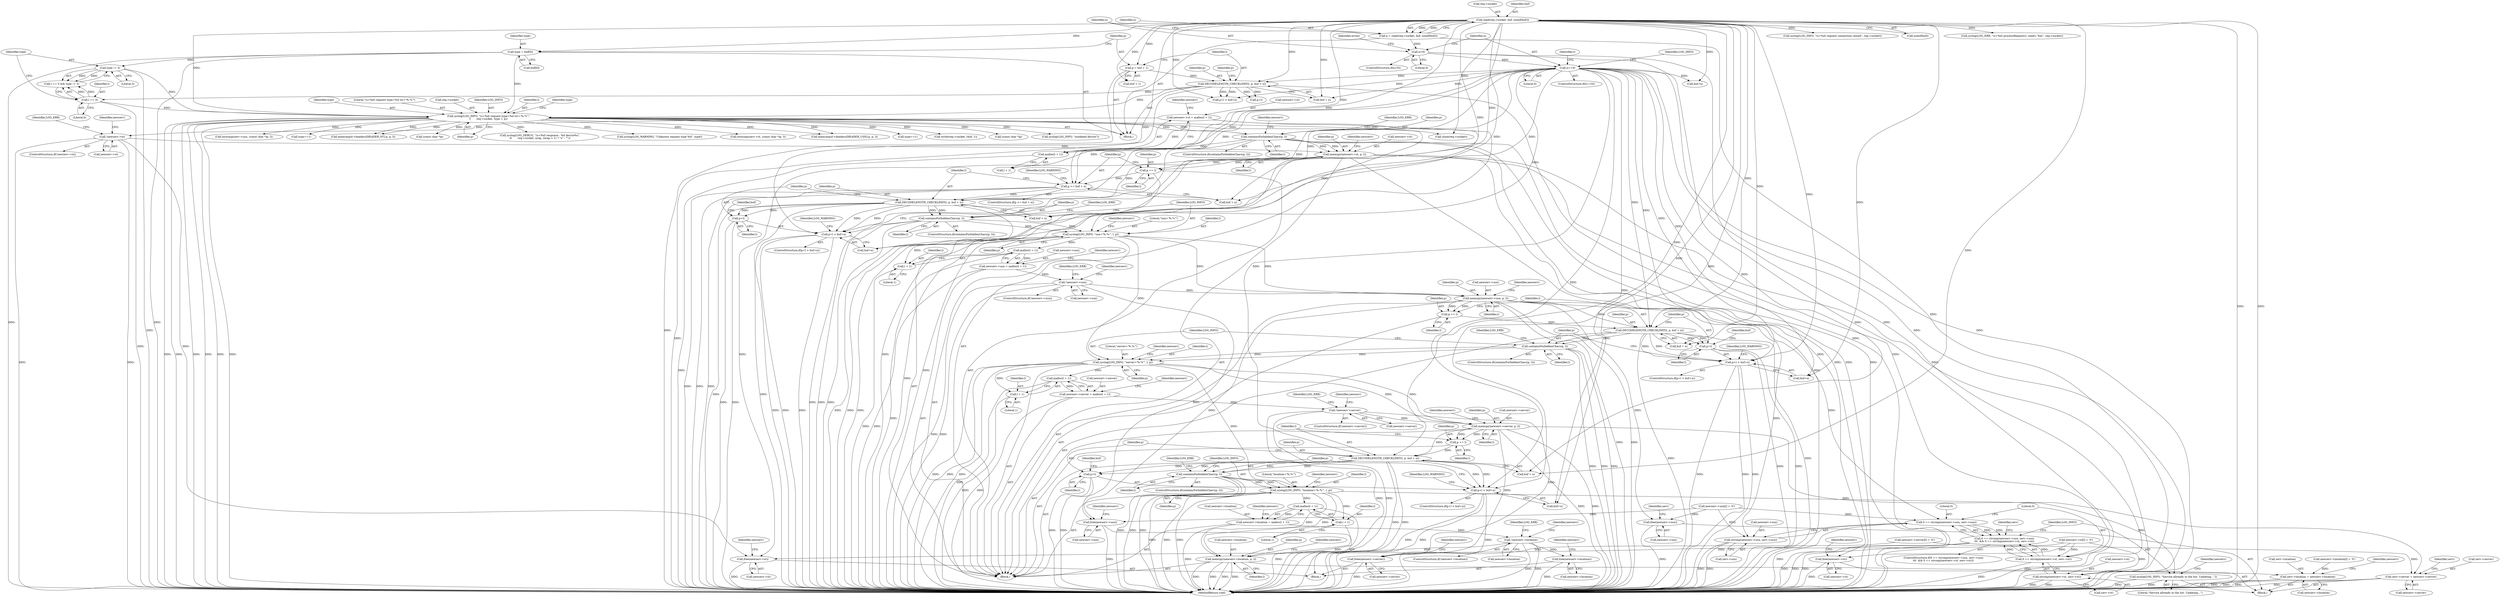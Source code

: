digraph "0_miniupnp_140ee8d2204b383279f854802b27bdb41c1d5d1a@API" {
"1000682" [label="(Call,memcpy(newserv->st, p, l))"];
"1000673" [label="(Call,!newserv->st)"];
"1000664" [label="(Call,newserv->st = malloc(l + 1))"];
"1000668" [label="(Call,malloc(l + 1))"];
"1000656" [label="(Call,containsForbiddenChars(p, l))"];
"1000236" [label="(Call,syslog(LOG_INFO, \"(s=%d) request type=%d str='%.*s'\",\n\t       req->socket, type, l, p))"];
"1000146" [label="(Call,read(req->socket, buf, sizeof(buf)))"];
"1000194" [label="(Call,type = buf[0])"];
"1000228" [label="(Call,type != 3)"];
"1000225" [label="(Call,l == 0)"];
"1000204" [label="(Call,DECODELENGTH_CHECKLIMIT(l, p, buf + n))"];
"1000199" [label="(Call,p = buf + 1)"];
"1000179" [label="(Call,n==0)"];
"1000154" [label="(Call,n<0)"];
"1000144" [label="(Call,n = read(req->socket, buf, sizeof(buf)))"];
"1000695" [label="(Call,p += l)"];
"1000699" [label="(Call,p >= buf + n)"];
"1000709" [label="(Call,DECODELENGTH_CHECKLIMIT(l, p, buf + n))"];
"1000716" [label="(Call,p+l > buf+n)"];
"1000717" [label="(Call,p+l)"];
"1000729" [label="(Call,containsForbiddenChars(p, l))"];
"1000737" [label="(Call,syslog(LOG_INFO, \"usn='%.*s'\", l, p))"];
"1000746" [label="(Call,malloc(l + 1))"];
"1000742" [label="(Call,newserv->usn = malloc(l + 1))"];
"1000751" [label="(Call,!newserv->usn)"];
"1000760" [label="(Call,memcpy(newserv->usn, p, l))"];
"1000773" [label="(Call,p += l)"];
"1000776" [label="(Call,DECODELENGTH_CHECKLIMIT(l, p, buf + n))"];
"1000783" [label="(Call,p+l > buf+n)"];
"1000784" [label="(Call,p+l)"];
"1000796" [label="(Call,containsForbiddenChars(p, l))"];
"1000804" [label="(Call,syslog(LOG_INFO, \"server='%.*s'\", l, p))"];
"1000813" [label="(Call,malloc(l + 1))"];
"1000809" [label="(Call,newserv->server = malloc(l + 1))"];
"1000818" [label="(Call,!newserv->server)"];
"1000827" [label="(Call,memcpy(newserv->server, p, l))"];
"1000840" [label="(Call,p += l)"];
"1000843" [label="(Call,DECODELENGTH_CHECKLIMIT(l, p, buf + n))"];
"1000850" [label="(Call,p+l > buf+n)"];
"1000851" [label="(Call,p+l)"];
"1000863" [label="(Call,containsForbiddenChars(p, l))"];
"1000871" [label="(Call,syslog(LOG_INFO, \"location='%.*s'\", l, p))"];
"1000880" [label="(Call,malloc(l + 1))"];
"1000876" [label="(Call,newserv->location = malloc(l + 1))"];
"1000885" [label="(Call,!newserv->location)"];
"1000894" [label="(Call,memcpy(newserv->location, p, l))"];
"1000969" [label="(Call,serv->location = newserv->location)"];
"1001035" [label="(Call,free(newserv->location))"];
"1000881" [label="(Call,l + 1)"];
"1000943" [label="(Call,syslog(LOG_INFO, \"Service allready in the list. Updating...\"))"];
"1000958" [label="(Call,serv->server = newserv->server)"];
"1001031" [label="(Call,free(newserv->server))"];
"1000814" [label="(Call,l + 1)"];
"1000924" [label="(Call,0 == strcmp(newserv->usn, serv->usn))"];
"1000923" [label="(Call,0 == strcmp(newserv->usn, serv->usn)\n\t\t\t  && 0 == strcmp(newserv->st, serv->st))"];
"1000926" [label="(Call,strcmp(newserv->usn, serv->usn))"];
"1000950" [label="(Call,free(newserv->usn))"];
"1001027" [label="(Call,free(newserv->usn))"];
"1000747" [label="(Call,l + 1)"];
"1000933" [label="(Call,0 == strcmp(newserv->st, serv->st))"];
"1000935" [label="(Call,strcmp(newserv->st, serv->st))"];
"1000946" [label="(Call,free(newserv->st))"];
"1001023" [label="(Call,free(newserv->st))"];
"1000786" [label="(Identifier,l)"];
"1000224" [label="(Call,l == 0 && type != 3)"];
"1000204" [label="(Call,DECODELENGTH_CHECKLIMIT(l, p, buf + n))"];
"1000227" [label="(Literal,0)"];
"1000748" [label="(Identifier,l)"];
"1000827" [label="(Call,memcpy(newserv->server, p, l))"];
"1000226" [label="(Identifier,l)"];
"1000872" [label="(Identifier,LOG_INFO)"];
"1000668" [label="(Call,malloc(l + 1))"];
"1000926" [label="(Call,strcmp(newserv->usn, serv->usn))"];
"1000744" [label="(Identifier,newserv)"];
"1000967" [label="(Identifier,serv)"];
"1000706" [label="(Identifier,LOG_WARNING)"];
"1000810" [label="(Call,newserv->server)"];
"1001031" [label="(Call,free(newserv->server))"];
"1000881" [label="(Call,l + 1)"];
"1000959" [label="(Call,serv->server)"];
"1000760" [label="(Call,memcpy(newserv->usn, p, l))"];
"1001027" [label="(Call,free(newserv->usn))"];
"1000806" [label="(Literal,\"server='%.*s'\")"];
"1000757" [label="(Identifier,LOG_ERR)"];
"1000731" [label="(Identifier,l)"];
"1000970" [label="(Call,serv->location)"];
"1000958" [label="(Call,serv->server = newserv->server)"];
"1000738" [label="(Identifier,LOG_INFO)"];
"1000956" [label="(Identifier,serv)"];
"1000804" [label="(Call,syslog(LOG_INFO, \"server='%.*s'\", l, p))"];
"1000841" [label="(Identifier,p)"];
"1000854" [label="(Call,buf+n)"];
"1000815" [label="(Identifier,l)"];
"1000183" [label="(Call,syslog(LOG_INFO, \"(s=%d) request connection closed\", req->socket))"];
"1000948" [label="(Identifier,newserv)"];
"1000510" [label="(Call,type==1)"];
"1001003" [label="(Call,write(req->socket, rbuf, 1))"];
"1000805" [label="(Identifier,LOG_INFO)"];
"1000739" [label="(Literal,\"usn='%.*s'\")"];
"1000201" [label="(Call,buf + 1)"];
"1000710" [label="(Identifier,l)"];
"1000875" [label="(Identifier,p)"];
"1000962" [label="(Call,newserv->server)"];
"1000213" [label="(Identifier,p)"];
"1000675" [label="(Identifier,newserv)"];
"1000782" [label="(ControlStructure,if(p+l > buf+n))"];
"1000927" [label="(Call,newserv->usn)"];
"1000747" [label="(Call,l + 1)"];
"1000849" [label="(ControlStructure,if(p+l > buf+n))"];
"1000519" [label="(Call,(const char *)p)"];
"1000873" [label="(Literal,\"location='%.*s'\")"];
"1000900" [label="(Call,newserv->location[l] = '\0')"];
"1000952" [label="(Identifier,newserv)"];
"1000180" [label="(Identifier,n)"];
"1000876" [label="(Call,newserv->location = malloc(l + 1))"];
"1000880" [label="(Call,malloc(l + 1))"];
"1000691" [label="(Identifier,newserv)"];
"1000225" [label="(Call,l == 0)"];
"1000824" [label="(Identifier,LOG_ERR)"];
"1000664" [label="(Call,newserv->st = malloc(l + 1))"];
"1000683" [label="(Call,newserv->st)"];
"1000836" [label="(Identifier,newserv)"];
"1000246" [label="(Identifier,type)"];
"1000179" [label="(Call,n==0)"];
"1000818" [label="(Call,!newserv->server)"];
"1000181" [label="(Literal,0)"];
"1000743" [label="(Call,newserv->usn)"];
"1000973" [label="(Call,newserv->location)"];
"1001029" [label="(Identifier,newserv)"];
"1000935" [label="(Call,strcmp(newserv->st, serv->st))"];
"1000199" [label="(Call,p = buf + 1)"];
"1001023" [label="(Call,free(newserv->st))"];
"1000751" [label="(Call,!newserv->usn)"];
"1000813" [label="(Call,malloc(l + 1))"];
"1000700" [label="(Identifier,p)"];
"1000819" [label="(Call,newserv->server)"];
"1000116" [label="(Block,)"];
"1000752" [label="(Call,newserv->usn)"];
"1000679" [label="(Identifier,LOG_ERR)"];
"1000734" [label="(Identifier,LOG_ERR)"];
"1000878" [label="(Identifier,newserv)"];
"1000194" [label="(Call,type = buf[0])"];
"1000969" [label="(Call,serv->location = newserv->location)"];
"1000669" [label="(Call,l + 1)"];
"1000950" [label="(Call,free(newserv->usn))"];
"1000740" [label="(Identifier,l)"];
"1000682" [label="(Call,memcpy(newserv->st, p, l))"];
"1000769" [label="(Identifier,newserv)"];
"1000265" [label="(Call,syslog(LOG_INFO, \"outdated device\"))"];
"1000784" [label="(Call,p+l)"];
"1000885" [label="(Call,!newserv->location)"];
"1000816" [label="(Literal,1)"];
"1000850" [label="(Call,p+l > buf+n)"];
"1000859" [label="(Identifier,LOG_WARNING)"];
"1000832" [label="(Identifier,l)"];
"1000788" [label="(Identifier,buf)"];
"1000811" [label="(Identifier,newserv)"];
"1000939" [label="(Call,serv->st)"];
"1000884" [label="(ControlStructure,if(!newserv->location))"];
"1000829" [label="(Identifier,newserv)"];
"1000212" [label="(Call,p+l)"];
"1000230" [label="(Literal,3)"];
"1000191" [label="(Identifier,t)"];
"1000699" [label="(Call,p >= buf + n)"];
"1000943" [label="(Call,syslog(LOG_INFO, \"Service allready in the list. Updating...\"))"];
"1000922" [label="(ControlStructure,if(0 == strcmp(newserv->usn, serv->usn)\n\t\t\t  && 0 == strcmp(newserv->st, serv->st)))"];
"1000899" [label="(Identifier,l)"];
"1000930" [label="(Call,serv->usn)"];
"1001055" [label="(MethodReturn,void)"];
"1000144" [label="(Call,n = read(req->socket, buf, sizeof(buf)))"];
"1000229" [label="(Identifier,type)"];
"1000715" [label="(ControlStructure,if(p+l > buf+n))"];
"1000792" [label="(Identifier,LOG_WARNING)"];
"1000672" [label="(ControlStructure,if(!newserv->st))"];
"1000764" [label="(Identifier,p)"];
"1000721" [label="(Identifier,buf)"];
"1000741" [label="(Identifier,p)"];
"1000831" [label="(Identifier,p)"];
"1000242" [label="(Identifier,type)"];
"1000774" [label="(Identifier,p)"];
"1000843" [label="(Call,DECODELENGTH_CHECKLIMIT(l, p, buf + n))"];
"1000742" [label="(Call,newserv->usn = malloc(l + 1))"];
"1000886" [label="(Call,newserv->location)"];
"1001033" [label="(Identifier,newserv)"];
"1000228" [label="(Call,type != 3)"];
"1000846" [label="(Call,buf + n)"];
"1000530" [label="(Call,strncmp(serv->usn, (const char *)p, l))"];
"1000153" [label="(ControlStructure,if(n<0))"];
"1000883" [label="(Literal,1)"];
"1000656" [label="(Call,containsForbiddenChars(p, l))"];
"1000946" [label="(Call,free(newserv->st))"];
"1000154" [label="(Call,n<0)"];
"1000945" [label="(Literal,\"Service allready in the list. Updating...\")"];
"1001036" [label="(Call,newserv->location)"];
"1001037" [label="(Identifier,newserv)"];
"1000977" [label="(Identifier,newserv)"];
"1000779" [label="(Call,buf + n)"];
"1000865" [label="(Identifier,l)"];
"1000655" [label="(ControlStructure,if(containsForbiddenChars(p, l)))"];
"1000151" [label="(Call,sizeof(buf))"];
"1000903" [label="(Identifier,newserv)"];
"1000737" [label="(Call,syslog(LOG_INFO, \"usn='%.*s'\", l, p))"];
"1000761" [label="(Call,newserv->usn)"];
"1000161" [label="(Identifier,errno)"];
"1000718" [label="(Identifier,p)"];
"1000951" [label="(Call,newserv->usn)"];
"1000795" [label="(ControlStructure,if(containsForbiddenChars(p, l)))"];
"1000709" [label="(Call,DECODELENGTH_CHECKLIMIT(l, p, buf + n))"];
"1000864" [label="(Identifier,p)"];
"1000719" [label="(Identifier,l)"];
"1000777" [label="(Identifier,l)"];
"1000891" [label="(Identifier,LOG_ERR)"];
"1000200" [label="(Identifier,p)"];
"1000184" [label="(Identifier,LOG_INFO)"];
"1000750" [label="(ControlStructure,if(!newserv->usn))"];
"1000309" [label="(Call,type==1)"];
"1000887" [label="(Identifier,newserv)"];
"1000195" [label="(Identifier,type)"];
"1000877" [label="(Call,newserv->location)"];
"1000934" [label="(Literal,0)"];
"1000711" [label="(Identifier,p)"];
"1000314" [label="(Call,memcmp(d->headers[HEADER_NT].p, p, l))"];
"1000155" [label="(Identifier,n)"];
"1000730" [label="(Identifier,p)"];
"1000728" [label="(ControlStructure,if(containsForbiddenChars(p, l)))"];
"1000809" [label="(Call,newserv->server = malloc(l + 1))"];
"1000942" [label="(Block,)"];
"1000534" [label="(Call,(const char *)p)"];
"1000695" [label="(Call,p += l)"];
"1000746" [label="(Call,malloc(l + 1))"];
"1000796" [label="(Call,containsForbiddenChars(p, l))"];
"1000765" [label="(Identifier,l)"];
"1000211" [label="(Call,p+l > buf+n)"];
"1000882" [label="(Identifier,l)"];
"1000814" [label="(Call,l + 1)"];
"1000844" [label="(Identifier,l)"];
"1000773" [label="(Call,p += l)"];
"1000687" [label="(Identifier,l)"];
"1000666" [label="(Identifier,newserv)"];
"1000244" [label="(Identifier,p)"];
"1000783" [label="(Call,p+l > buf+n)"];
"1000895" [label="(Call,newserv->location)"];
"1000762" [label="(Identifier,newserv)"];
"1000658" [label="(Identifier,l)"];
"1000936" [label="(Call,newserv->st)"];
"1000808" [label="(Identifier,p)"];
"1000146" [label="(Call,read(req->socket, buf, sizeof(buf)))"];
"1000817" [label="(ControlStructure,if(!newserv->server))"];
"1000196" [label="(Call,buf[0])"];
"1001024" [label="(Call,newserv->st)"];
"1000238" [label="(Literal,\"(s=%d) request type=%d str='%.*s'\")"];
"1000661" [label="(Identifier,LOG_ERR)"];
"1000665" [label="(Call,newserv->st)"];
"1000853" [label="(Identifier,l)"];
"1000725" [label="(Identifier,LOG_WARNING)"];
"1001022" [label="(Block,)"];
"1000833" [label="(Call,newserv->server[l] = '\0')"];
"1000147" [label="(Call,req->socket)"];
"1000842" [label="(Identifier,l)"];
"1000874" [label="(Identifier,l)"];
"1000684" [label="(Identifier,newserv)"];
"1000798" [label="(Identifier,l)"];
"1000896" [label="(Identifier,newserv)"];
"1000207" [label="(Call,buf + n)"];
"1000766" [label="(Call,newserv->usn[l] = '\0')"];
"1000603" [label="(Call,syslog(LOG_DEBUG, \"(s=%d) response : %d device%s\",\n\t\t       req->socket, nrep, (nrep > 1) ? \"s\" : \"\"))"];
"1000753" [label="(Identifier,newserv)"];
"1000992" [label="(Call,syslog(LOG_WARNING, \"Unknown request type %d\", type))"];
"1001044" [label="(Call,close(req->socket))"];
"1000239" [label="(Call,req->socket)"];
"1000156" [label="(Literal,0)"];
"1000696" [label="(Identifier,p)"];
"1000801" [label="(Identifier,LOG_ERR)"];
"1000923" [label="(Call,0 == strcmp(newserv->usn, serv->usn)\n\t\t\t  && 0 == strcmp(newserv->st, serv->st))"];
"1000150" [label="(Identifier,buf)"];
"1000863" [label="(Call,containsForbiddenChars(p, l))"];
"1000925" [label="(Literal,0)"];
"1000924" [label="(Call,0 == strcmp(newserv->usn, serv->usn))"];
"1000840" [label="(Call,p += l)"];
"1000807" [label="(Identifier,l)"];
"1000247" [label="(Block,)"];
"1000712" [label="(Call,buf + n)"];
"1000785" [label="(Identifier,p)"];
"1000851" [label="(Call,p+l)"];
"1000862" [label="(ControlStructure,if(containsForbiddenChars(p, l)))"];
"1001028" [label="(Call,newserv->usn)"];
"1000686" [label="(Identifier,p)"];
"1000776" [label="(Call,DECODELENGTH_CHECKLIMIT(l, p, buf + n))"];
"1000933" [label="(Call,0 == strcmp(newserv->st, serv->st))"];
"1000852" [label="(Identifier,p)"];
"1000145" [label="(Identifier,n)"];
"1000171" [label="(Call,syslog(LOG_ERR, \"(s=%d) processRequest(): read(): %m\", req->socket))"];
"1000871" [label="(Call,syslog(LOG_INFO, \"location='%.*s'\", l, p))"];
"1000868" [label="(Identifier,LOG_ERR)"];
"1001040" [label="(Identifier,newserv)"];
"1000178" [label="(ControlStructure,if(n==0))"];
"1000205" [label="(Identifier,l)"];
"1000944" [label="(Identifier,LOG_INFO)"];
"1000236" [label="(Call,syslog(LOG_INFO, \"(s=%d) request type=%d str='%.*s'\",\n\t       req->socket, type, l, p))"];
"1000947" [label="(Call,newserv->st)"];
"1000674" [label="(Call,newserv->st)"];
"1000515" [label="(Call,strncmp(serv->st, (const char *)p, l))"];
"1000845" [label="(Identifier,p)"];
"1000775" [label="(Identifier,l)"];
"1000787" [label="(Call,buf+n)"];
"1000716" [label="(Call,p+l > buf+n)"];
"1000717" [label="(Call,p+l)"];
"1000749" [label="(Literal,1)"];
"1000898" [label="(Identifier,p)"];
"1000855" [label="(Identifier,buf)"];
"1000215" [label="(Call,buf+n)"];
"1000237" [label="(Identifier,LOG_INFO)"];
"1000206" [label="(Identifier,p)"];
"1000331" [label="(Call,memcmp(d->headers[HEADER_USN].p, p, l))"];
"1000915" [label="(Identifier,serv)"];
"1000698" [label="(ControlStructure,if(p >= buf + n))"];
"1000894" [label="(Call,memcpy(newserv->location, p, l))"];
"1000243" [label="(Identifier,l)"];
"1000820" [label="(Identifier,newserv)"];
"1000701" [label="(Call,buf + n)"];
"1000720" [label="(Call,buf+n)"];
"1000828" [label="(Call,newserv->server)"];
"1000673" [label="(Call,!newserv->st)"];
"1000688" [label="(Call,newserv->st[l] = '\0')"];
"1001035" [label="(Call,free(newserv->location))"];
"1001032" [label="(Call,newserv->server)"];
"1000697" [label="(Identifier,l)"];
"1000657" [label="(Identifier,p)"];
"1000778" [label="(Identifier,p)"];
"1000797" [label="(Identifier,p)"];
"1000729" [label="(Call,containsForbiddenChars(p, l))"];
"1000682" -> "1000247"  [label="AST: "];
"1000682" -> "1000687"  [label="CFG: "];
"1000683" -> "1000682"  [label="AST: "];
"1000686" -> "1000682"  [label="AST: "];
"1000687" -> "1000682"  [label="AST: "];
"1000691" -> "1000682"  [label="CFG: "];
"1000682" -> "1001055"  [label="DDG: "];
"1000682" -> "1001055"  [label="DDG: "];
"1000673" -> "1000682"  [label="DDG: "];
"1000656" -> "1000682"  [label="DDG: "];
"1000656" -> "1000682"  [label="DDG: "];
"1000682" -> "1000695"  [label="DDG: "];
"1000682" -> "1000695"  [label="DDG: "];
"1000682" -> "1000709"  [label="DDG: "];
"1000682" -> "1000933"  [label="DDG: "];
"1000682" -> "1000935"  [label="DDG: "];
"1000682" -> "1000946"  [label="DDG: "];
"1000682" -> "1001023"  [label="DDG: "];
"1000673" -> "1000672"  [label="AST: "];
"1000673" -> "1000674"  [label="CFG: "];
"1000674" -> "1000673"  [label="AST: "];
"1000679" -> "1000673"  [label="CFG: "];
"1000684" -> "1000673"  [label="CFG: "];
"1000673" -> "1001055"  [label="DDG: "];
"1000673" -> "1001055"  [label="DDG: "];
"1000664" -> "1000673"  [label="DDG: "];
"1000673" -> "1001023"  [label="DDG: "];
"1000664" -> "1000247"  [label="AST: "];
"1000664" -> "1000668"  [label="CFG: "];
"1000665" -> "1000664"  [label="AST: "];
"1000668" -> "1000664"  [label="AST: "];
"1000675" -> "1000664"  [label="CFG: "];
"1000664" -> "1001055"  [label="DDG: "];
"1000668" -> "1000664"  [label="DDG: "];
"1000668" -> "1000669"  [label="CFG: "];
"1000669" -> "1000668"  [label="AST: "];
"1000668" -> "1001055"  [label="DDG: "];
"1000656" -> "1000668"  [label="DDG: "];
"1000656" -> "1000655"  [label="AST: "];
"1000656" -> "1000658"  [label="CFG: "];
"1000657" -> "1000656"  [label="AST: "];
"1000658" -> "1000656"  [label="AST: "];
"1000661" -> "1000656"  [label="CFG: "];
"1000666" -> "1000656"  [label="CFG: "];
"1000656" -> "1001055"  [label="DDG: "];
"1000656" -> "1001055"  [label="DDG: "];
"1000656" -> "1001055"  [label="DDG: "];
"1000236" -> "1000656"  [label="DDG: "];
"1000236" -> "1000656"  [label="DDG: "];
"1000656" -> "1000669"  [label="DDG: "];
"1000236" -> "1000116"  [label="AST: "];
"1000236" -> "1000244"  [label="CFG: "];
"1000237" -> "1000236"  [label="AST: "];
"1000238" -> "1000236"  [label="AST: "];
"1000239" -> "1000236"  [label="AST: "];
"1000242" -> "1000236"  [label="AST: "];
"1000243" -> "1000236"  [label="AST: "];
"1000244" -> "1000236"  [label="AST: "];
"1000246" -> "1000236"  [label="CFG: "];
"1000236" -> "1001055"  [label="DDG: "];
"1000236" -> "1001055"  [label="DDG: "];
"1000236" -> "1001055"  [label="DDG: "];
"1000236" -> "1001055"  [label="DDG: "];
"1000236" -> "1001055"  [label="DDG: "];
"1000236" -> "1001055"  [label="DDG: "];
"1000146" -> "1000236"  [label="DDG: "];
"1000194" -> "1000236"  [label="DDG: "];
"1000228" -> "1000236"  [label="DDG: "];
"1000225" -> "1000236"  [label="DDG: "];
"1000204" -> "1000236"  [label="DDG: "];
"1000236" -> "1000265"  [label="DDG: "];
"1000236" -> "1000309"  [label="DDG: "];
"1000236" -> "1000314"  [label="DDG: "];
"1000236" -> "1000314"  [label="DDG: "];
"1000236" -> "1000331"  [label="DDG: "];
"1000236" -> "1000331"  [label="DDG: "];
"1000236" -> "1000510"  [label="DDG: "];
"1000236" -> "1000519"  [label="DDG: "];
"1000236" -> "1000515"  [label="DDG: "];
"1000236" -> "1000534"  [label="DDG: "];
"1000236" -> "1000530"  [label="DDG: "];
"1000236" -> "1000603"  [label="DDG: "];
"1000236" -> "1000737"  [label="DDG: "];
"1000236" -> "1000992"  [label="DDG: "];
"1000236" -> "1001003"  [label="DDG: "];
"1000236" -> "1001044"  [label="DDG: "];
"1000146" -> "1000144"  [label="AST: "];
"1000146" -> "1000151"  [label="CFG: "];
"1000147" -> "1000146"  [label="AST: "];
"1000150" -> "1000146"  [label="AST: "];
"1000151" -> "1000146"  [label="AST: "];
"1000144" -> "1000146"  [label="CFG: "];
"1000146" -> "1001055"  [label="DDG: "];
"1000146" -> "1001055"  [label="DDG: "];
"1000146" -> "1000144"  [label="DDG: "];
"1000146" -> "1000144"  [label="DDG: "];
"1000146" -> "1000171"  [label="DDG: "];
"1000146" -> "1000183"  [label="DDG: "];
"1000146" -> "1000194"  [label="DDG: "];
"1000146" -> "1000199"  [label="DDG: "];
"1000146" -> "1000201"  [label="DDG: "];
"1000146" -> "1000204"  [label="DDG: "];
"1000146" -> "1000207"  [label="DDG: "];
"1000146" -> "1000211"  [label="DDG: "];
"1000146" -> "1000215"  [label="DDG: "];
"1000146" -> "1000699"  [label="DDG: "];
"1000146" -> "1000701"  [label="DDG: "];
"1000146" -> "1000709"  [label="DDG: "];
"1000146" -> "1000712"  [label="DDG: "];
"1000146" -> "1000716"  [label="DDG: "];
"1000146" -> "1000720"  [label="DDG: "];
"1000146" -> "1000776"  [label="DDG: "];
"1000146" -> "1000779"  [label="DDG: "];
"1000146" -> "1000783"  [label="DDG: "];
"1000146" -> "1000787"  [label="DDG: "];
"1000146" -> "1000843"  [label="DDG: "];
"1000146" -> "1000846"  [label="DDG: "];
"1000146" -> "1000850"  [label="DDG: "];
"1000146" -> "1000854"  [label="DDG: "];
"1000146" -> "1001044"  [label="DDG: "];
"1000194" -> "1000116"  [label="AST: "];
"1000194" -> "1000196"  [label="CFG: "];
"1000195" -> "1000194"  [label="AST: "];
"1000196" -> "1000194"  [label="AST: "];
"1000200" -> "1000194"  [label="CFG: "];
"1000194" -> "1001055"  [label="DDG: "];
"1000194" -> "1001055"  [label="DDG: "];
"1000194" -> "1000228"  [label="DDG: "];
"1000228" -> "1000224"  [label="AST: "];
"1000228" -> "1000230"  [label="CFG: "];
"1000229" -> "1000228"  [label="AST: "];
"1000230" -> "1000228"  [label="AST: "];
"1000224" -> "1000228"  [label="CFG: "];
"1000228" -> "1001055"  [label="DDG: "];
"1000228" -> "1000224"  [label="DDG: "];
"1000228" -> "1000224"  [label="DDG: "];
"1000225" -> "1000224"  [label="AST: "];
"1000225" -> "1000227"  [label="CFG: "];
"1000226" -> "1000225"  [label="AST: "];
"1000227" -> "1000225"  [label="AST: "];
"1000229" -> "1000225"  [label="CFG: "];
"1000224" -> "1000225"  [label="CFG: "];
"1000225" -> "1001055"  [label="DDG: "];
"1000225" -> "1000224"  [label="DDG: "];
"1000225" -> "1000224"  [label="DDG: "];
"1000204" -> "1000225"  [label="DDG: "];
"1000204" -> "1000116"  [label="AST: "];
"1000204" -> "1000207"  [label="CFG: "];
"1000205" -> "1000204"  [label="AST: "];
"1000206" -> "1000204"  [label="AST: "];
"1000207" -> "1000204"  [label="AST: "];
"1000213" -> "1000204"  [label="CFG: "];
"1000204" -> "1001055"  [label="DDG: "];
"1000204" -> "1001055"  [label="DDG: "];
"1000199" -> "1000204"  [label="DDG: "];
"1000179" -> "1000204"  [label="DDG: "];
"1000204" -> "1000211"  [label="DDG: "];
"1000204" -> "1000211"  [label="DDG: "];
"1000204" -> "1000212"  [label="DDG: "];
"1000204" -> "1000212"  [label="DDG: "];
"1000199" -> "1000116"  [label="AST: "];
"1000199" -> "1000201"  [label="CFG: "];
"1000200" -> "1000199"  [label="AST: "];
"1000201" -> "1000199"  [label="AST: "];
"1000205" -> "1000199"  [label="CFG: "];
"1000199" -> "1001055"  [label="DDG: "];
"1000179" -> "1000178"  [label="AST: "];
"1000179" -> "1000181"  [label="CFG: "];
"1000180" -> "1000179"  [label="AST: "];
"1000181" -> "1000179"  [label="AST: "];
"1000184" -> "1000179"  [label="CFG: "];
"1000191" -> "1000179"  [label="CFG: "];
"1000179" -> "1001055"  [label="DDG: "];
"1000179" -> "1001055"  [label="DDG: "];
"1000154" -> "1000179"  [label="DDG: "];
"1000179" -> "1000207"  [label="DDG: "];
"1000179" -> "1000211"  [label="DDG: "];
"1000179" -> "1000215"  [label="DDG: "];
"1000179" -> "1000699"  [label="DDG: "];
"1000179" -> "1000701"  [label="DDG: "];
"1000179" -> "1000709"  [label="DDG: "];
"1000179" -> "1000712"  [label="DDG: "];
"1000179" -> "1000716"  [label="DDG: "];
"1000179" -> "1000720"  [label="DDG: "];
"1000179" -> "1000776"  [label="DDG: "];
"1000179" -> "1000779"  [label="DDG: "];
"1000179" -> "1000783"  [label="DDG: "];
"1000179" -> "1000787"  [label="DDG: "];
"1000179" -> "1000843"  [label="DDG: "];
"1000179" -> "1000846"  [label="DDG: "];
"1000179" -> "1000850"  [label="DDG: "];
"1000179" -> "1000854"  [label="DDG: "];
"1000154" -> "1000153"  [label="AST: "];
"1000154" -> "1000156"  [label="CFG: "];
"1000155" -> "1000154"  [label="AST: "];
"1000156" -> "1000154"  [label="AST: "];
"1000161" -> "1000154"  [label="CFG: "];
"1000180" -> "1000154"  [label="CFG: "];
"1000154" -> "1001055"  [label="DDG: "];
"1000154" -> "1001055"  [label="DDG: "];
"1000144" -> "1000154"  [label="DDG: "];
"1000144" -> "1000116"  [label="AST: "];
"1000145" -> "1000144"  [label="AST: "];
"1000155" -> "1000144"  [label="CFG: "];
"1000144" -> "1001055"  [label="DDG: "];
"1000695" -> "1000247"  [label="AST: "];
"1000695" -> "1000697"  [label="CFG: "];
"1000696" -> "1000695"  [label="AST: "];
"1000697" -> "1000695"  [label="AST: "];
"1000700" -> "1000695"  [label="CFG: "];
"1000695" -> "1001055"  [label="DDG: "];
"1000695" -> "1000699"  [label="DDG: "];
"1000699" -> "1000698"  [label="AST: "];
"1000699" -> "1000701"  [label="CFG: "];
"1000700" -> "1000699"  [label="AST: "];
"1000701" -> "1000699"  [label="AST: "];
"1000706" -> "1000699"  [label="CFG: "];
"1000710" -> "1000699"  [label="CFG: "];
"1000699" -> "1001055"  [label="DDG: "];
"1000699" -> "1001055"  [label="DDG: "];
"1000699" -> "1001055"  [label="DDG: "];
"1000699" -> "1000709"  [label="DDG: "];
"1000709" -> "1000247"  [label="AST: "];
"1000709" -> "1000712"  [label="CFG: "];
"1000710" -> "1000709"  [label="AST: "];
"1000711" -> "1000709"  [label="AST: "];
"1000712" -> "1000709"  [label="AST: "];
"1000718" -> "1000709"  [label="CFG: "];
"1000709" -> "1001055"  [label="DDG: "];
"1000709" -> "1001055"  [label="DDG: "];
"1000709" -> "1000716"  [label="DDG: "];
"1000709" -> "1000716"  [label="DDG: "];
"1000709" -> "1000717"  [label="DDG: "];
"1000709" -> "1000717"  [label="DDG: "];
"1000709" -> "1000729"  [label="DDG: "];
"1000709" -> "1000729"  [label="DDG: "];
"1000716" -> "1000715"  [label="AST: "];
"1000716" -> "1000720"  [label="CFG: "];
"1000717" -> "1000716"  [label="AST: "];
"1000720" -> "1000716"  [label="AST: "];
"1000725" -> "1000716"  [label="CFG: "];
"1000730" -> "1000716"  [label="CFG: "];
"1000716" -> "1001055"  [label="DDG: "];
"1000716" -> "1001055"  [label="DDG: "];
"1000716" -> "1001055"  [label="DDG: "];
"1000717" -> "1000719"  [label="CFG: "];
"1000718" -> "1000717"  [label="AST: "];
"1000719" -> "1000717"  [label="AST: "];
"1000721" -> "1000717"  [label="CFG: "];
"1000717" -> "1001055"  [label="DDG: "];
"1000717" -> "1001055"  [label="DDG: "];
"1000729" -> "1000728"  [label="AST: "];
"1000729" -> "1000731"  [label="CFG: "];
"1000730" -> "1000729"  [label="AST: "];
"1000731" -> "1000729"  [label="AST: "];
"1000734" -> "1000729"  [label="CFG: "];
"1000738" -> "1000729"  [label="CFG: "];
"1000729" -> "1001055"  [label="DDG: "];
"1000729" -> "1001055"  [label="DDG: "];
"1000729" -> "1001055"  [label="DDG: "];
"1000729" -> "1000737"  [label="DDG: "];
"1000729" -> "1000737"  [label="DDG: "];
"1000737" -> "1000247"  [label="AST: "];
"1000737" -> "1000741"  [label="CFG: "];
"1000738" -> "1000737"  [label="AST: "];
"1000739" -> "1000737"  [label="AST: "];
"1000740" -> "1000737"  [label="AST: "];
"1000741" -> "1000737"  [label="AST: "];
"1000744" -> "1000737"  [label="CFG: "];
"1000737" -> "1001055"  [label="DDG: "];
"1000737" -> "1001055"  [label="DDG: "];
"1000737" -> "1001055"  [label="DDG: "];
"1000737" -> "1000746"  [label="DDG: "];
"1000737" -> "1000747"  [label="DDG: "];
"1000737" -> "1000760"  [label="DDG: "];
"1000737" -> "1000760"  [label="DDG: "];
"1000737" -> "1000804"  [label="DDG: "];
"1000746" -> "1000742"  [label="AST: "];
"1000746" -> "1000747"  [label="CFG: "];
"1000747" -> "1000746"  [label="AST: "];
"1000742" -> "1000746"  [label="CFG: "];
"1000746" -> "1001055"  [label="DDG: "];
"1000746" -> "1000742"  [label="DDG: "];
"1000742" -> "1000247"  [label="AST: "];
"1000743" -> "1000742"  [label="AST: "];
"1000753" -> "1000742"  [label="CFG: "];
"1000742" -> "1001055"  [label="DDG: "];
"1000742" -> "1000751"  [label="DDG: "];
"1000751" -> "1000750"  [label="AST: "];
"1000751" -> "1000752"  [label="CFG: "];
"1000752" -> "1000751"  [label="AST: "];
"1000757" -> "1000751"  [label="CFG: "];
"1000762" -> "1000751"  [label="CFG: "];
"1000751" -> "1001055"  [label="DDG: "];
"1000751" -> "1001055"  [label="DDG: "];
"1000751" -> "1000760"  [label="DDG: "];
"1000751" -> "1001027"  [label="DDG: "];
"1000760" -> "1000247"  [label="AST: "];
"1000760" -> "1000765"  [label="CFG: "];
"1000761" -> "1000760"  [label="AST: "];
"1000764" -> "1000760"  [label="AST: "];
"1000765" -> "1000760"  [label="AST: "];
"1000769" -> "1000760"  [label="CFG: "];
"1000760" -> "1001055"  [label="DDG: "];
"1000760" -> "1001055"  [label="DDG: "];
"1000760" -> "1000773"  [label="DDG: "];
"1000760" -> "1000773"  [label="DDG: "];
"1000760" -> "1000776"  [label="DDG: "];
"1000760" -> "1000924"  [label="DDG: "];
"1000760" -> "1000926"  [label="DDG: "];
"1000760" -> "1000950"  [label="DDG: "];
"1000760" -> "1001027"  [label="DDG: "];
"1000773" -> "1000247"  [label="AST: "];
"1000773" -> "1000775"  [label="CFG: "];
"1000774" -> "1000773"  [label="AST: "];
"1000775" -> "1000773"  [label="AST: "];
"1000777" -> "1000773"  [label="CFG: "];
"1000773" -> "1000776"  [label="DDG: "];
"1000776" -> "1000247"  [label="AST: "];
"1000776" -> "1000779"  [label="CFG: "];
"1000777" -> "1000776"  [label="AST: "];
"1000778" -> "1000776"  [label="AST: "];
"1000779" -> "1000776"  [label="AST: "];
"1000785" -> "1000776"  [label="CFG: "];
"1000776" -> "1001055"  [label="DDG: "];
"1000776" -> "1001055"  [label="DDG: "];
"1000776" -> "1000783"  [label="DDG: "];
"1000776" -> "1000783"  [label="DDG: "];
"1000776" -> "1000784"  [label="DDG: "];
"1000776" -> "1000784"  [label="DDG: "];
"1000776" -> "1000796"  [label="DDG: "];
"1000776" -> "1000796"  [label="DDG: "];
"1000783" -> "1000782"  [label="AST: "];
"1000783" -> "1000787"  [label="CFG: "];
"1000784" -> "1000783"  [label="AST: "];
"1000787" -> "1000783"  [label="AST: "];
"1000792" -> "1000783"  [label="CFG: "];
"1000797" -> "1000783"  [label="CFG: "];
"1000783" -> "1001055"  [label="DDG: "];
"1000783" -> "1001055"  [label="DDG: "];
"1000783" -> "1001055"  [label="DDG: "];
"1000784" -> "1000786"  [label="CFG: "];
"1000785" -> "1000784"  [label="AST: "];
"1000786" -> "1000784"  [label="AST: "];
"1000788" -> "1000784"  [label="CFG: "];
"1000784" -> "1001055"  [label="DDG: "];
"1000784" -> "1001055"  [label="DDG: "];
"1000796" -> "1000795"  [label="AST: "];
"1000796" -> "1000798"  [label="CFG: "];
"1000797" -> "1000796"  [label="AST: "];
"1000798" -> "1000796"  [label="AST: "];
"1000801" -> "1000796"  [label="CFG: "];
"1000805" -> "1000796"  [label="CFG: "];
"1000796" -> "1001055"  [label="DDG: "];
"1000796" -> "1001055"  [label="DDG: "];
"1000796" -> "1001055"  [label="DDG: "];
"1000796" -> "1000804"  [label="DDG: "];
"1000796" -> "1000804"  [label="DDG: "];
"1000804" -> "1000247"  [label="AST: "];
"1000804" -> "1000808"  [label="CFG: "];
"1000805" -> "1000804"  [label="AST: "];
"1000806" -> "1000804"  [label="AST: "];
"1000807" -> "1000804"  [label="AST: "];
"1000808" -> "1000804"  [label="AST: "];
"1000811" -> "1000804"  [label="CFG: "];
"1000804" -> "1001055"  [label="DDG: "];
"1000804" -> "1001055"  [label="DDG: "];
"1000804" -> "1001055"  [label="DDG: "];
"1000804" -> "1000813"  [label="DDG: "];
"1000804" -> "1000814"  [label="DDG: "];
"1000804" -> "1000827"  [label="DDG: "];
"1000804" -> "1000827"  [label="DDG: "];
"1000804" -> "1000871"  [label="DDG: "];
"1000813" -> "1000809"  [label="AST: "];
"1000813" -> "1000814"  [label="CFG: "];
"1000814" -> "1000813"  [label="AST: "];
"1000809" -> "1000813"  [label="CFG: "];
"1000813" -> "1001055"  [label="DDG: "];
"1000813" -> "1000809"  [label="DDG: "];
"1000809" -> "1000247"  [label="AST: "];
"1000810" -> "1000809"  [label="AST: "];
"1000820" -> "1000809"  [label="CFG: "];
"1000809" -> "1001055"  [label="DDG: "];
"1000809" -> "1000818"  [label="DDG: "];
"1000818" -> "1000817"  [label="AST: "];
"1000818" -> "1000819"  [label="CFG: "];
"1000819" -> "1000818"  [label="AST: "];
"1000824" -> "1000818"  [label="CFG: "];
"1000829" -> "1000818"  [label="CFG: "];
"1000818" -> "1001055"  [label="DDG: "];
"1000818" -> "1001055"  [label="DDG: "];
"1000818" -> "1000827"  [label="DDG: "];
"1000818" -> "1001031"  [label="DDG: "];
"1000827" -> "1000247"  [label="AST: "];
"1000827" -> "1000832"  [label="CFG: "];
"1000828" -> "1000827"  [label="AST: "];
"1000831" -> "1000827"  [label="AST: "];
"1000832" -> "1000827"  [label="AST: "];
"1000836" -> "1000827"  [label="CFG: "];
"1000827" -> "1001055"  [label="DDG: "];
"1000827" -> "1001055"  [label="DDG: "];
"1000827" -> "1000840"  [label="DDG: "];
"1000827" -> "1000840"  [label="DDG: "];
"1000827" -> "1000843"  [label="DDG: "];
"1000827" -> "1000958"  [label="DDG: "];
"1000827" -> "1001031"  [label="DDG: "];
"1000840" -> "1000247"  [label="AST: "];
"1000840" -> "1000842"  [label="CFG: "];
"1000841" -> "1000840"  [label="AST: "];
"1000842" -> "1000840"  [label="AST: "];
"1000844" -> "1000840"  [label="CFG: "];
"1000840" -> "1000843"  [label="DDG: "];
"1000843" -> "1000247"  [label="AST: "];
"1000843" -> "1000846"  [label="CFG: "];
"1000844" -> "1000843"  [label="AST: "];
"1000845" -> "1000843"  [label="AST: "];
"1000846" -> "1000843"  [label="AST: "];
"1000852" -> "1000843"  [label="CFG: "];
"1000843" -> "1001055"  [label="DDG: "];
"1000843" -> "1001055"  [label="DDG: "];
"1000843" -> "1000850"  [label="DDG: "];
"1000843" -> "1000850"  [label="DDG: "];
"1000843" -> "1000851"  [label="DDG: "];
"1000843" -> "1000851"  [label="DDG: "];
"1000843" -> "1000863"  [label="DDG: "];
"1000843" -> "1000863"  [label="DDG: "];
"1000850" -> "1000849"  [label="AST: "];
"1000850" -> "1000854"  [label="CFG: "];
"1000851" -> "1000850"  [label="AST: "];
"1000854" -> "1000850"  [label="AST: "];
"1000859" -> "1000850"  [label="CFG: "];
"1000864" -> "1000850"  [label="CFG: "];
"1000850" -> "1001055"  [label="DDG: "];
"1000850" -> "1001055"  [label="DDG: "];
"1000850" -> "1001055"  [label="DDG: "];
"1000851" -> "1000853"  [label="CFG: "];
"1000852" -> "1000851"  [label="AST: "];
"1000853" -> "1000851"  [label="AST: "];
"1000855" -> "1000851"  [label="CFG: "];
"1000851" -> "1001055"  [label="DDG: "];
"1000851" -> "1001055"  [label="DDG: "];
"1000863" -> "1000862"  [label="AST: "];
"1000863" -> "1000865"  [label="CFG: "];
"1000864" -> "1000863"  [label="AST: "];
"1000865" -> "1000863"  [label="AST: "];
"1000868" -> "1000863"  [label="CFG: "];
"1000872" -> "1000863"  [label="CFG: "];
"1000863" -> "1001055"  [label="DDG: "];
"1000863" -> "1001055"  [label="DDG: "];
"1000863" -> "1001055"  [label="DDG: "];
"1000863" -> "1000871"  [label="DDG: "];
"1000863" -> "1000871"  [label="DDG: "];
"1000871" -> "1000247"  [label="AST: "];
"1000871" -> "1000875"  [label="CFG: "];
"1000872" -> "1000871"  [label="AST: "];
"1000873" -> "1000871"  [label="AST: "];
"1000874" -> "1000871"  [label="AST: "];
"1000875" -> "1000871"  [label="AST: "];
"1000878" -> "1000871"  [label="CFG: "];
"1000871" -> "1001055"  [label="DDG: "];
"1000871" -> "1001055"  [label="DDG: "];
"1000871" -> "1001055"  [label="DDG: "];
"1000871" -> "1000880"  [label="DDG: "];
"1000871" -> "1000881"  [label="DDG: "];
"1000871" -> "1000894"  [label="DDG: "];
"1000871" -> "1000894"  [label="DDG: "];
"1000871" -> "1000943"  [label="DDG: "];
"1000880" -> "1000876"  [label="AST: "];
"1000880" -> "1000881"  [label="CFG: "];
"1000881" -> "1000880"  [label="AST: "];
"1000876" -> "1000880"  [label="CFG: "];
"1000880" -> "1001055"  [label="DDG: "];
"1000880" -> "1000876"  [label="DDG: "];
"1000876" -> "1000247"  [label="AST: "];
"1000877" -> "1000876"  [label="AST: "];
"1000887" -> "1000876"  [label="CFG: "];
"1000876" -> "1001055"  [label="DDG: "];
"1000876" -> "1000885"  [label="DDG: "];
"1000885" -> "1000884"  [label="AST: "];
"1000885" -> "1000886"  [label="CFG: "];
"1000886" -> "1000885"  [label="AST: "];
"1000891" -> "1000885"  [label="CFG: "];
"1000896" -> "1000885"  [label="CFG: "];
"1000885" -> "1001055"  [label="DDG: "];
"1000885" -> "1001055"  [label="DDG: "];
"1000885" -> "1000894"  [label="DDG: "];
"1000885" -> "1001035"  [label="DDG: "];
"1000894" -> "1000247"  [label="AST: "];
"1000894" -> "1000899"  [label="CFG: "];
"1000895" -> "1000894"  [label="AST: "];
"1000898" -> "1000894"  [label="AST: "];
"1000899" -> "1000894"  [label="AST: "];
"1000903" -> "1000894"  [label="CFG: "];
"1000894" -> "1001055"  [label="DDG: "];
"1000894" -> "1001055"  [label="DDG: "];
"1000894" -> "1001055"  [label="DDG: "];
"1000894" -> "1001055"  [label="DDG: "];
"1000894" -> "1000969"  [label="DDG: "];
"1000969" -> "1000942"  [label="AST: "];
"1000969" -> "1000973"  [label="CFG: "];
"1000970" -> "1000969"  [label="AST: "];
"1000973" -> "1000969"  [label="AST: "];
"1000977" -> "1000969"  [label="CFG: "];
"1000969" -> "1001055"  [label="DDG: "];
"1000969" -> "1001055"  [label="DDG: "];
"1000900" -> "1000969"  [label="DDG: "];
"1001035" -> "1001022"  [label="AST: "];
"1001035" -> "1001036"  [label="CFG: "];
"1001036" -> "1001035"  [label="AST: "];
"1001040" -> "1001035"  [label="CFG: "];
"1001035" -> "1001055"  [label="DDG: "];
"1000881" -> "1000883"  [label="CFG: "];
"1000882" -> "1000881"  [label="AST: "];
"1000883" -> "1000881"  [label="AST: "];
"1000881" -> "1001055"  [label="DDG: "];
"1000943" -> "1000942"  [label="AST: "];
"1000943" -> "1000945"  [label="CFG: "];
"1000944" -> "1000943"  [label="AST: "];
"1000945" -> "1000943"  [label="AST: "];
"1000948" -> "1000943"  [label="CFG: "];
"1000943" -> "1001055"  [label="DDG: "];
"1000943" -> "1001055"  [label="DDG: "];
"1000958" -> "1000942"  [label="AST: "];
"1000958" -> "1000962"  [label="CFG: "];
"1000959" -> "1000958"  [label="AST: "];
"1000962" -> "1000958"  [label="AST: "];
"1000967" -> "1000958"  [label="CFG: "];
"1000958" -> "1001055"  [label="DDG: "];
"1000958" -> "1001055"  [label="DDG: "];
"1000833" -> "1000958"  [label="DDG: "];
"1001031" -> "1001022"  [label="AST: "];
"1001031" -> "1001032"  [label="CFG: "];
"1001032" -> "1001031"  [label="AST: "];
"1001037" -> "1001031"  [label="CFG: "];
"1001031" -> "1001055"  [label="DDG: "];
"1000833" -> "1001031"  [label="DDG: "];
"1000814" -> "1000816"  [label="CFG: "];
"1000815" -> "1000814"  [label="AST: "];
"1000816" -> "1000814"  [label="AST: "];
"1000814" -> "1001055"  [label="DDG: "];
"1000924" -> "1000923"  [label="AST: "];
"1000924" -> "1000926"  [label="CFG: "];
"1000925" -> "1000924"  [label="AST: "];
"1000926" -> "1000924"  [label="AST: "];
"1000934" -> "1000924"  [label="CFG: "];
"1000923" -> "1000924"  [label="CFG: "];
"1000924" -> "1001055"  [label="DDG: "];
"1000924" -> "1000923"  [label="DDG: "];
"1000924" -> "1000923"  [label="DDG: "];
"1000766" -> "1000924"  [label="DDG: "];
"1000923" -> "1000922"  [label="AST: "];
"1000923" -> "1000933"  [label="CFG: "];
"1000933" -> "1000923"  [label="AST: "];
"1000944" -> "1000923"  [label="CFG: "];
"1000915" -> "1000923"  [label="CFG: "];
"1000923" -> "1001055"  [label="DDG: "];
"1000923" -> "1001055"  [label="DDG: "];
"1000923" -> "1001055"  [label="DDG: "];
"1000933" -> "1000923"  [label="DDG: "];
"1000933" -> "1000923"  [label="DDG: "];
"1000926" -> "1000930"  [label="CFG: "];
"1000927" -> "1000926"  [label="AST: "];
"1000930" -> "1000926"  [label="AST: "];
"1000926" -> "1001055"  [label="DDG: "];
"1000926" -> "1001055"  [label="DDG: "];
"1000766" -> "1000926"  [label="DDG: "];
"1000950" -> "1000942"  [label="AST: "];
"1000950" -> "1000951"  [label="CFG: "];
"1000951" -> "1000950"  [label="AST: "];
"1000956" -> "1000950"  [label="CFG: "];
"1000950" -> "1001055"  [label="DDG: "];
"1000766" -> "1000950"  [label="DDG: "];
"1001027" -> "1001022"  [label="AST: "];
"1001027" -> "1001028"  [label="CFG: "];
"1001028" -> "1001027"  [label="AST: "];
"1001033" -> "1001027"  [label="CFG: "];
"1001027" -> "1001055"  [label="DDG: "];
"1000766" -> "1001027"  [label="DDG: "];
"1000747" -> "1000749"  [label="CFG: "];
"1000748" -> "1000747"  [label="AST: "];
"1000749" -> "1000747"  [label="AST: "];
"1000747" -> "1001055"  [label="DDG: "];
"1000933" -> "1000935"  [label="CFG: "];
"1000934" -> "1000933"  [label="AST: "];
"1000935" -> "1000933"  [label="AST: "];
"1000933" -> "1001055"  [label="DDG: "];
"1000688" -> "1000933"  [label="DDG: "];
"1000935" -> "1000939"  [label="CFG: "];
"1000936" -> "1000935"  [label="AST: "];
"1000939" -> "1000935"  [label="AST: "];
"1000935" -> "1001055"  [label="DDG: "];
"1000935" -> "1001055"  [label="DDG: "];
"1000688" -> "1000935"  [label="DDG: "];
"1000946" -> "1000942"  [label="AST: "];
"1000946" -> "1000947"  [label="CFG: "];
"1000947" -> "1000946"  [label="AST: "];
"1000952" -> "1000946"  [label="CFG: "];
"1000946" -> "1001055"  [label="DDG: "];
"1000688" -> "1000946"  [label="DDG: "];
"1001023" -> "1001022"  [label="AST: "];
"1001023" -> "1001024"  [label="CFG: "];
"1001024" -> "1001023"  [label="AST: "];
"1001029" -> "1001023"  [label="CFG: "];
"1001023" -> "1001055"  [label="DDG: "];
"1000688" -> "1001023"  [label="DDG: "];
}
